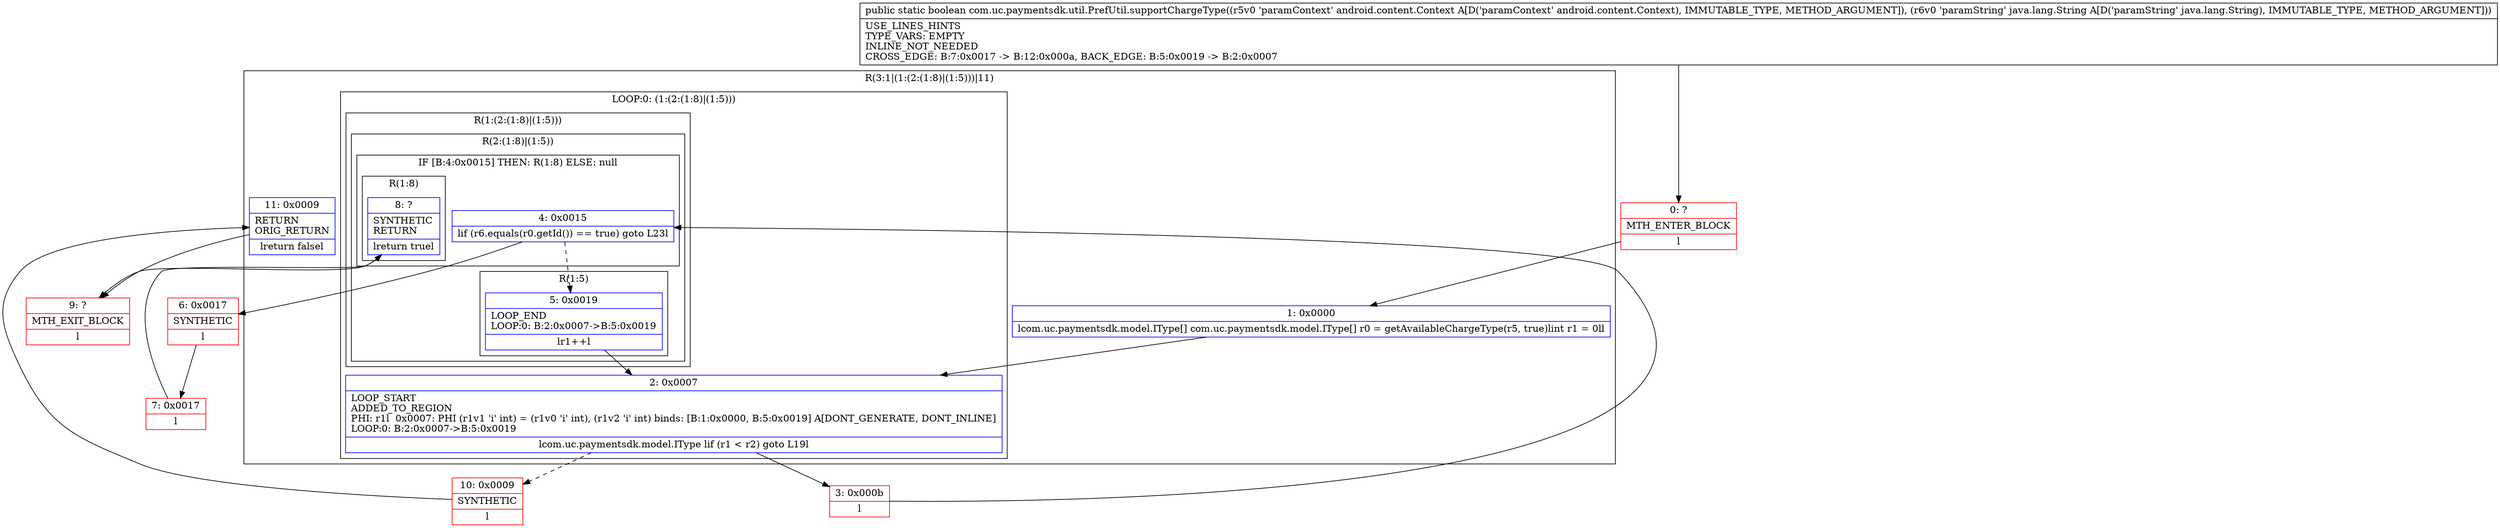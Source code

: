 digraph "CFG forcom.uc.paymentsdk.util.PrefUtil.supportChargeType(Landroid\/content\/Context;Ljava\/lang\/String;)Z" {
subgraph cluster_Region_1608313271 {
label = "R(3:1|(1:(2:(1:8)|(1:5)))|11)";
node [shape=record,color=blue];
Node_1 [shape=record,label="{1\:\ 0x0000|lcom.uc.paymentsdk.model.IType[] com.uc.paymentsdk.model.IType[] r0 = getAvailableChargeType(r5, true)lint r1 = 0ll}"];
subgraph cluster_LoopRegion_662901460 {
label = "LOOP:0: (1:(2:(1:8)|(1:5)))";
node [shape=record,color=blue];
Node_2 [shape=record,label="{2\:\ 0x0007|LOOP_START\lADDED_TO_REGION\lPHI: r1l  0x0007: PHI (r1v1 'i' int) = (r1v0 'i' int), (r1v2 'i' int) binds: [B:1:0x0000, B:5:0x0019] A[DONT_GENERATE, DONT_INLINE]\lLOOP:0: B:2:0x0007\-\>B:5:0x0019\l|lcom.uc.paymentsdk.model.IType lif (r1 \< r2) goto L19l}"];
subgraph cluster_Region_1373812616 {
label = "R(1:(2:(1:8)|(1:5)))";
node [shape=record,color=blue];
subgraph cluster_Region_1952319584 {
label = "R(2:(1:8)|(1:5))";
node [shape=record,color=blue];
subgraph cluster_IfRegion_1934382221 {
label = "IF [B:4:0x0015] THEN: R(1:8) ELSE: null";
node [shape=record,color=blue];
Node_4 [shape=record,label="{4\:\ 0x0015|lif (r6.equals(r0.getId()) == true) goto L23l}"];
subgraph cluster_Region_1290202498 {
label = "R(1:8)";
node [shape=record,color=blue];
Node_8 [shape=record,label="{8\:\ ?|SYNTHETIC\lRETURN\l|lreturn truel}"];
}
}
subgraph cluster_Region_201031741 {
label = "R(1:5)";
node [shape=record,color=blue];
Node_5 [shape=record,label="{5\:\ 0x0019|LOOP_END\lLOOP:0: B:2:0x0007\-\>B:5:0x0019\l|lr1++l}"];
}
}
}
}
Node_11 [shape=record,label="{11\:\ 0x0009|RETURN\lORIG_RETURN\l|lreturn falsel}"];
}
Node_0 [shape=record,color=red,label="{0\:\ ?|MTH_ENTER_BLOCK\l|l}"];
Node_3 [shape=record,color=red,label="{3\:\ 0x000b|l}"];
Node_6 [shape=record,color=red,label="{6\:\ 0x0017|SYNTHETIC\l|l}"];
Node_7 [shape=record,color=red,label="{7\:\ 0x0017|l}"];
Node_9 [shape=record,color=red,label="{9\:\ ?|MTH_EXIT_BLOCK\l|l}"];
Node_10 [shape=record,color=red,label="{10\:\ 0x0009|SYNTHETIC\l|l}"];
MethodNode[shape=record,label="{public static boolean com.uc.paymentsdk.util.PrefUtil.supportChargeType((r5v0 'paramContext' android.content.Context A[D('paramContext' android.content.Context), IMMUTABLE_TYPE, METHOD_ARGUMENT]), (r6v0 'paramString' java.lang.String A[D('paramString' java.lang.String), IMMUTABLE_TYPE, METHOD_ARGUMENT]))  | USE_LINES_HINTS\lTYPE_VARS: EMPTY\lINLINE_NOT_NEEDED\lCROSS_EDGE: B:7:0x0017 \-\> B:12:0x000a, BACK_EDGE: B:5:0x0019 \-\> B:2:0x0007\l}"];
MethodNode -> Node_0;
Node_1 -> Node_2;
Node_2 -> Node_3;
Node_2 -> Node_10[style=dashed];
Node_4 -> Node_5[style=dashed];
Node_4 -> Node_6;
Node_8 -> Node_9;
Node_5 -> Node_2;
Node_11 -> Node_9;
Node_0 -> Node_1;
Node_3 -> Node_4;
Node_6 -> Node_7;
Node_7 -> Node_8;
Node_10 -> Node_11;
}

